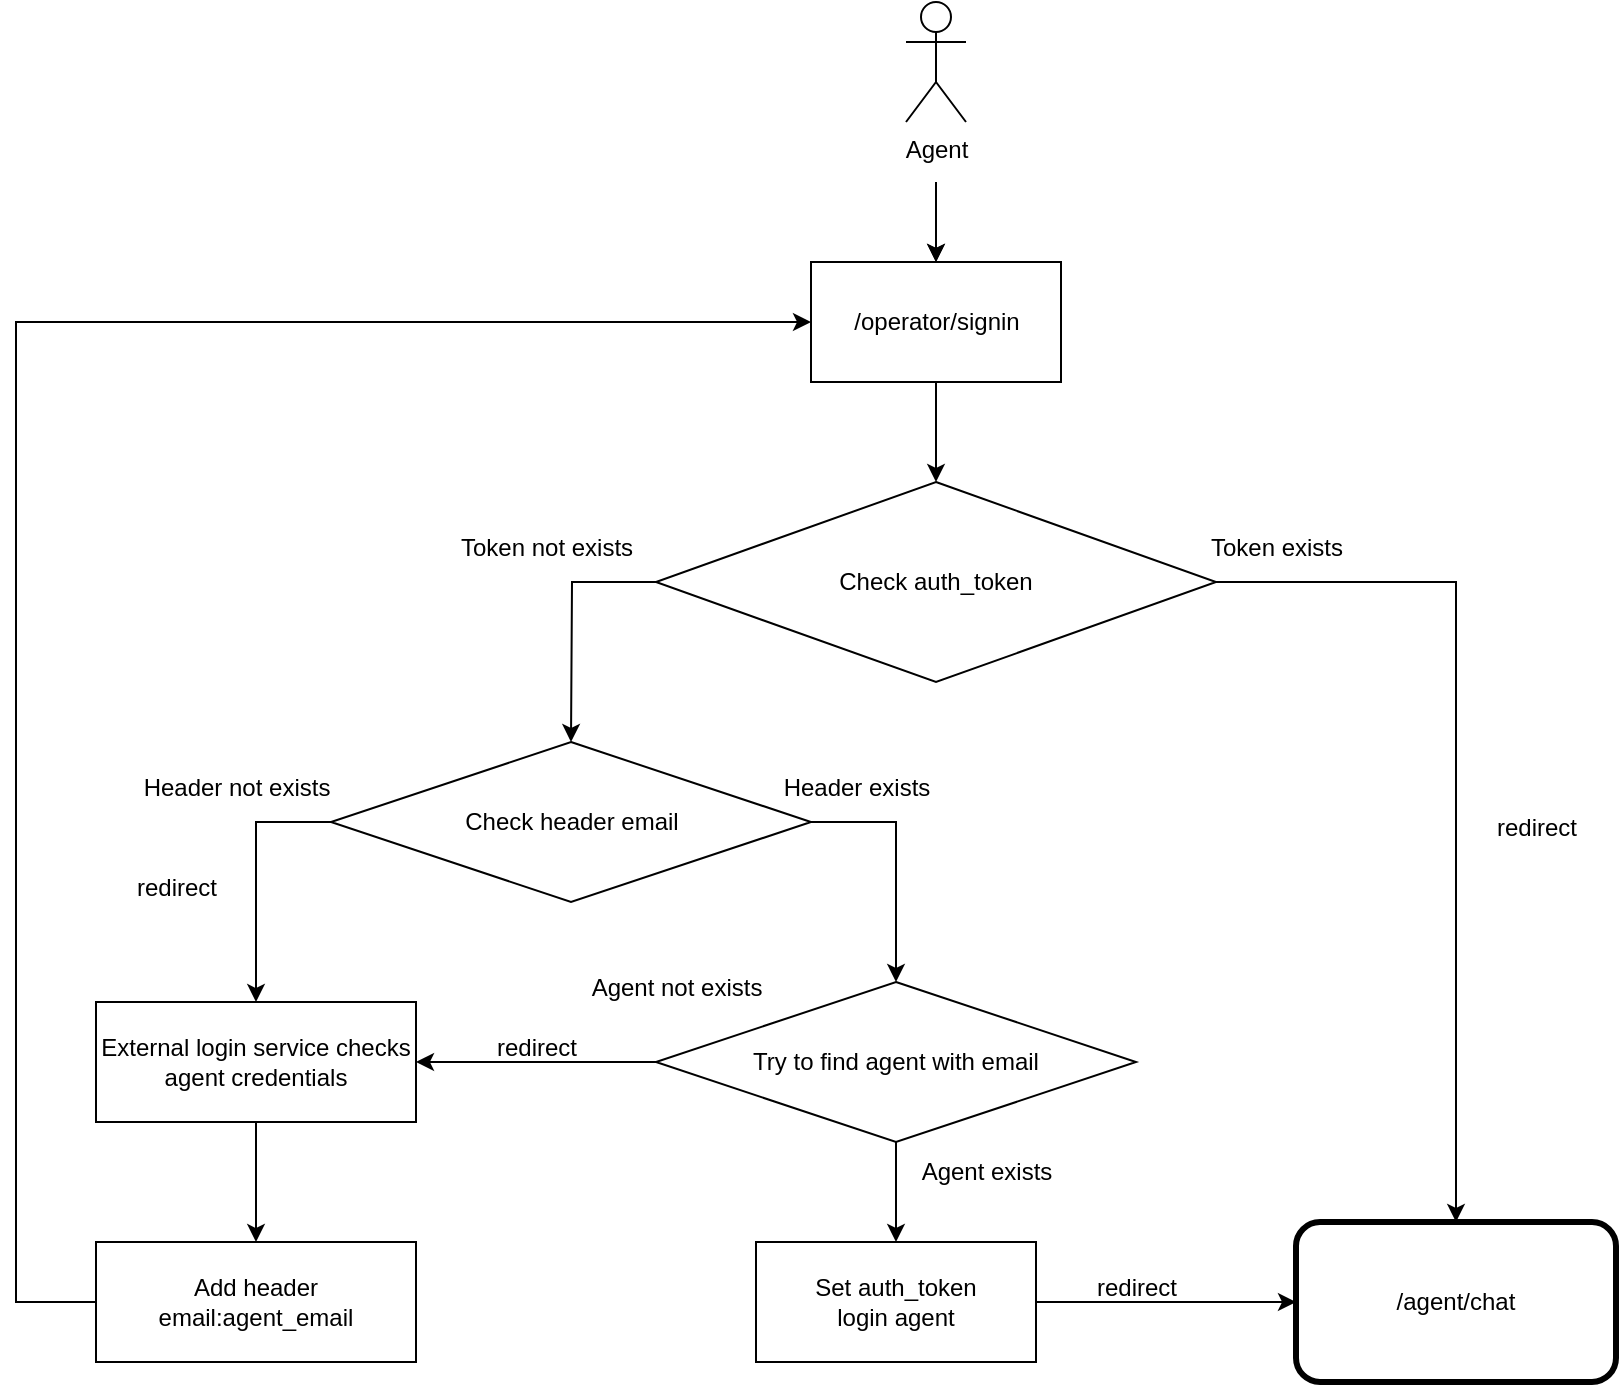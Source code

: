 <mxfile version="21.7.5" type="github">
  <diagram name="Page-1" id="2YBvvXClWsGukQMizWep">
    <mxGraphModel dx="2212" dy="1829" grid="1" gridSize="10" guides="1" tooltips="1" connect="1" arrows="1" fold="1" page="1" pageScale="1" pageWidth="850" pageHeight="1100" math="0" shadow="0">
      <root>
        <mxCell id="0" />
        <mxCell id="1" parent="0" />
        <mxCell id="YkcUs4L2bTsYHIqQjSH9-1" value="Check auth_token" style="rhombus;whiteSpace=wrap;html=1;" parent="1" vertex="1">
          <mxGeometry x="280" y="230" width="280" height="100" as="geometry" />
        </mxCell>
        <mxCell id="YkcUs4L2bTsYHIqQjSH9-17" value="" style="edgeStyle=orthogonalEdgeStyle;rounded=0;orthogonalLoop=1;jettySize=auto;html=1;" parent="1" target="YkcUs4L2bTsYHIqQjSH9-5" edge="1">
          <mxGeometry relative="1" as="geometry">
            <mxPoint x="420" y="80" as="sourcePoint" />
            <Array as="points">
              <mxPoint x="420" y="100" />
              <mxPoint x="420" y="100" />
            </Array>
          </mxGeometry>
        </mxCell>
        <mxCell id="YkcUs4L2bTsYHIqQjSH9-2" value="Agent" style="shape=umlActor;verticalLabelPosition=bottom;verticalAlign=top;html=1;outlineConnect=0;" parent="1" vertex="1">
          <mxGeometry x="405" y="-10" width="30" height="60" as="geometry" />
        </mxCell>
        <mxCell id="YkcUs4L2bTsYHIqQjSH9-5" value="/operator/signin" style="rounded=0;whiteSpace=wrap;html=1;" parent="1" vertex="1">
          <mxGeometry x="357.5" y="120" width="125" height="60" as="geometry" />
        </mxCell>
        <mxCell id="YkcUs4L2bTsYHIqQjSH9-6" value="" style="endArrow=classic;html=1;rounded=0;exitX=0.5;exitY=1;exitDx=0;exitDy=0;exitPerimeter=0;entryX=0.5;entryY=0;entryDx=0;entryDy=0;" parent="1" source="YkcUs4L2bTsYHIqQjSH9-5" target="YkcUs4L2bTsYHIqQjSH9-1" edge="1">
          <mxGeometry width="50" height="50" relative="1" as="geometry">
            <mxPoint x="190" y="320" as="sourcePoint" />
            <mxPoint x="240" y="270" as="targetPoint" />
          </mxGeometry>
        </mxCell>
        <mxCell id="YkcUs4L2bTsYHIqQjSH9-7" value="" style="endArrow=classic;html=1;rounded=0;exitX=0;exitY=0.5;exitDx=0;exitDy=0;entryX=0.5;entryY=0;entryDx=0;entryDy=0;" parent="1" source="YkcUs4L2bTsYHIqQjSH9-1" target="YkcUs4L2bTsYHIqQjSH9-14" edge="1">
          <mxGeometry width="50" height="50" relative="1" as="geometry">
            <mxPoint x="148.02" y="258.96" as="sourcePoint" />
            <mxPoint x="100.0" y="338.0" as="targetPoint" />
            <Array as="points">
              <mxPoint x="238" y="280" />
            </Array>
          </mxGeometry>
        </mxCell>
        <mxCell id="YkcUs4L2bTsYHIqQjSH9-8" value="" style="endArrow=classic;html=1;rounded=0;exitX=1;exitY=0.5;exitDx=0;exitDy=0;entryX=0.5;entryY=0;entryDx=0;entryDy=0;" parent="1" source="YkcUs4L2bTsYHIqQjSH9-1" target="YkcUs4L2bTsYHIqQjSH9-12" edge="1">
          <mxGeometry width="50" height="50" relative="1" as="geometry">
            <mxPoint x="190" y="320" as="sourcePoint" />
            <mxPoint x="600" y="360" as="targetPoint" />
            <Array as="points">
              <mxPoint x="680" y="280" />
            </Array>
          </mxGeometry>
        </mxCell>
        <mxCell id="YkcUs4L2bTsYHIqQjSH9-9" value="" style="endArrow=classic;html=1;rounded=0;entryX=0.5;entryY=0;entryDx=0;entryDy=0;" parent="1" target="YkcUs4L2bTsYHIqQjSH9-5" edge="1">
          <mxGeometry width="50" height="50" relative="1" as="geometry">
            <mxPoint x="420" y="100" as="sourcePoint" />
            <mxPoint x="240" y="270" as="targetPoint" />
          </mxGeometry>
        </mxCell>
        <mxCell id="YkcUs4L2bTsYHIqQjSH9-10" value="Token not exists" style="text;html=1;align=center;verticalAlign=middle;resizable=0;points=[];autosize=1;strokeColor=none;fillColor=none;" parent="1" vertex="1">
          <mxGeometry x="170" y="248" width="110" height="30" as="geometry" />
        </mxCell>
        <mxCell id="YkcUs4L2bTsYHIqQjSH9-11" value="&lt;div&gt;Token exists&lt;/div&gt;" style="text;html=1;align=center;verticalAlign=middle;resizable=0;points=[];autosize=1;strokeColor=none;fillColor=none;" parent="1" vertex="1">
          <mxGeometry x="545" y="248" width="90" height="30" as="geometry" />
        </mxCell>
        <mxCell id="YkcUs4L2bTsYHIqQjSH9-12" value="/agent/chat" style="rounded=1;whiteSpace=wrap;html=1;strokeWidth=3;" parent="1" vertex="1">
          <mxGeometry x="600" y="600" width="160" height="80" as="geometry" />
        </mxCell>
        <mxCell id="YkcUs4L2bTsYHIqQjSH9-13" value="redirect" style="text;html=1;align=center;verticalAlign=middle;resizable=0;points=[];autosize=1;strokeColor=none;fillColor=none;" parent="1" vertex="1">
          <mxGeometry x="690" y="388" width="60" height="30" as="geometry" />
        </mxCell>
        <mxCell id="YkcUs4L2bTsYHIqQjSH9-14" value="Check header email" style="rhombus;whiteSpace=wrap;html=1;" parent="1" vertex="1">
          <mxGeometry x="117.5" y="360" width="240" height="80" as="geometry" />
        </mxCell>
        <mxCell id="YkcUs4L2bTsYHIqQjSH9-15" value="" style="endArrow=classic;html=1;rounded=0;exitX=0;exitY=0.5;exitDx=0;exitDy=0;entryX=0.5;entryY=0;entryDx=0;entryDy=0;" parent="1" source="YkcUs4L2bTsYHIqQjSH9-14" target="YkcUs4L2bTsYHIqQjSH9-19" edge="1">
          <mxGeometry width="50" height="50" relative="1" as="geometry">
            <mxPoint x="40" y="438" as="sourcePoint" />
            <mxPoint x="70" y="450" as="targetPoint" />
            <Array as="points">
              <mxPoint x="80" y="400" />
            </Array>
          </mxGeometry>
        </mxCell>
        <mxCell id="YkcUs4L2bTsYHIqQjSH9-16" value="Header not exists" style="text;html=1;align=center;verticalAlign=middle;resizable=0;points=[];autosize=1;strokeColor=none;fillColor=none;" parent="1" vertex="1">
          <mxGeometry x="10" y="368" width="120" height="30" as="geometry" />
        </mxCell>
        <mxCell id="YkcUs4L2bTsYHIqQjSH9-19" value="&lt;div&gt;External login service checks agent credentials&lt;br&gt;&lt;/div&gt;" style="rounded=0;whiteSpace=wrap;html=1;" parent="1" vertex="1">
          <mxGeometry y="490" width="160" height="60" as="geometry" />
        </mxCell>
        <mxCell id="YkcUs4L2bTsYHIqQjSH9-20" value="redirect" style="text;html=1;align=center;verticalAlign=middle;resizable=0;points=[];autosize=1;strokeColor=none;fillColor=none;" parent="1" vertex="1">
          <mxGeometry x="10" y="418" width="60" height="30" as="geometry" />
        </mxCell>
        <mxCell id="YkcUs4L2bTsYHIqQjSH9-22" value="Add header email:agent_email" style="rounded=0;whiteSpace=wrap;html=1;" parent="1" vertex="1">
          <mxGeometry y="610" width="160" height="60" as="geometry" />
        </mxCell>
        <mxCell id="YkcUs4L2bTsYHIqQjSH9-23" value="" style="endArrow=classic;html=1;rounded=0;exitX=0.5;exitY=1;exitDx=0;exitDy=0;entryX=0.5;entryY=0;entryDx=0;entryDy=0;" parent="1" source="YkcUs4L2bTsYHIqQjSH9-19" target="YkcUs4L2bTsYHIqQjSH9-22" edge="1">
          <mxGeometry width="50" height="50" relative="1" as="geometry">
            <mxPoint x="160" y="470" as="sourcePoint" />
            <mxPoint x="210" y="420" as="targetPoint" />
          </mxGeometry>
        </mxCell>
        <mxCell id="YkcUs4L2bTsYHIqQjSH9-25" value="" style="endArrow=classic;html=1;rounded=0;entryX=0;entryY=0.5;entryDx=0;entryDy=0;" parent="1" target="YkcUs4L2bTsYHIqQjSH9-5" edge="1">
          <mxGeometry width="50" height="50" relative="1" as="geometry">
            <mxPoint y="640" as="sourcePoint" />
            <mxPoint x="-40" y="160" as="targetPoint" />
            <Array as="points">
              <mxPoint x="-40" y="640" />
              <mxPoint x="-40" y="150" />
            </Array>
          </mxGeometry>
        </mxCell>
        <mxCell id="aIMz0hFZjmaTNV-yVhzp-6" style="edgeStyle=orthogonalEdgeStyle;rounded=0;orthogonalLoop=1;jettySize=auto;html=1;entryX=0.5;entryY=0;entryDx=0;entryDy=0;" parent="1" source="YkcUs4L2bTsYHIqQjSH9-26" target="aIMz0hFZjmaTNV-yVhzp-2" edge="1">
          <mxGeometry relative="1" as="geometry" />
        </mxCell>
        <mxCell id="YkcUs4L2bTsYHIqQjSH9-26" value="Try to find agent with email" style="rhombus;whiteSpace=wrap;html=1;" parent="1" vertex="1">
          <mxGeometry x="280" y="480" width="240" height="80" as="geometry" />
        </mxCell>
        <mxCell id="YkcUs4L2bTsYHIqQjSH9-27" value="" style="endArrow=classic;html=1;rounded=0;exitX=1;exitY=0.5;exitDx=0;exitDy=0;entryX=0.5;entryY=0;entryDx=0;entryDy=0;" parent="1" source="YkcUs4L2bTsYHIqQjSH9-14" target="YkcUs4L2bTsYHIqQjSH9-26" edge="1">
          <mxGeometry width="50" height="50" relative="1" as="geometry">
            <mxPoint x="160" y="470" as="sourcePoint" />
            <mxPoint x="440" y="400" as="targetPoint" />
            <Array as="points">
              <mxPoint x="400" y="400" />
            </Array>
          </mxGeometry>
        </mxCell>
        <mxCell id="YkcUs4L2bTsYHIqQjSH9-29" value="Agent exists" style="text;html=1;align=center;verticalAlign=middle;resizable=0;points=[];autosize=1;strokeColor=none;fillColor=none;" parent="1" vertex="1">
          <mxGeometry x="400" y="560" width="90" height="30" as="geometry" />
        </mxCell>
        <mxCell id="YkcUs4L2bTsYHIqQjSH9-30" value="" style="endArrow=classic;html=1;rounded=0;exitX=0;exitY=0.5;exitDx=0;exitDy=0;entryX=1;entryY=0.5;entryDx=0;entryDy=0;" parent="1" source="YkcUs4L2bTsYHIqQjSH9-26" target="YkcUs4L2bTsYHIqQjSH9-19" edge="1">
          <mxGeometry width="50" height="50" relative="1" as="geometry">
            <mxPoint x="160" y="470" as="sourcePoint" />
            <mxPoint x="210" y="420" as="targetPoint" />
          </mxGeometry>
        </mxCell>
        <mxCell id="YkcUs4L2bTsYHIqQjSH9-31" value="Agent not exists" style="text;html=1;align=center;verticalAlign=middle;resizable=0;points=[];autosize=1;strokeColor=none;fillColor=none;" parent="1" vertex="1">
          <mxGeometry x="235" y="468" width="110" height="30" as="geometry" />
        </mxCell>
        <mxCell id="YkcUs4L2bTsYHIqQjSH9-32" value="redirect" style="text;html=1;align=center;verticalAlign=middle;resizable=0;points=[];autosize=1;strokeColor=none;fillColor=none;" parent="1" vertex="1">
          <mxGeometry x="190" y="498" width="60" height="30" as="geometry" />
        </mxCell>
        <mxCell id="aIMz0hFZjmaTNV-yVhzp-1" value="&lt;div&gt;Header exists&lt;/div&gt;" style="text;html=1;align=center;verticalAlign=middle;resizable=0;points=[];autosize=1;strokeColor=none;fillColor=none;" parent="1" vertex="1">
          <mxGeometry x="330" y="368" width="100" height="30" as="geometry" />
        </mxCell>
        <mxCell id="aIMz0hFZjmaTNV-yVhzp-4" style="edgeStyle=orthogonalEdgeStyle;rounded=0;orthogonalLoop=1;jettySize=auto;html=1;entryX=0;entryY=0.5;entryDx=0;entryDy=0;" parent="1" source="aIMz0hFZjmaTNV-yVhzp-2" target="YkcUs4L2bTsYHIqQjSH9-12" edge="1">
          <mxGeometry relative="1" as="geometry" />
        </mxCell>
        <mxCell id="aIMz0hFZjmaTNV-yVhzp-2" value="&lt;div&gt;Set auth_token&lt;/div&gt;&lt;div&gt;login agent&lt;br&gt;&lt;/div&gt;" style="whiteSpace=wrap;html=1;" parent="1" vertex="1">
          <mxGeometry x="330" y="610" width="140" height="60" as="geometry" />
        </mxCell>
        <mxCell id="aIMz0hFZjmaTNV-yVhzp-7" value="redirect" style="text;html=1;align=center;verticalAlign=middle;resizable=0;points=[];autosize=1;strokeColor=none;fillColor=none;" parent="1" vertex="1">
          <mxGeometry x="490" y="618" width="60" height="30" as="geometry" />
        </mxCell>
      </root>
    </mxGraphModel>
  </diagram>
</mxfile>
